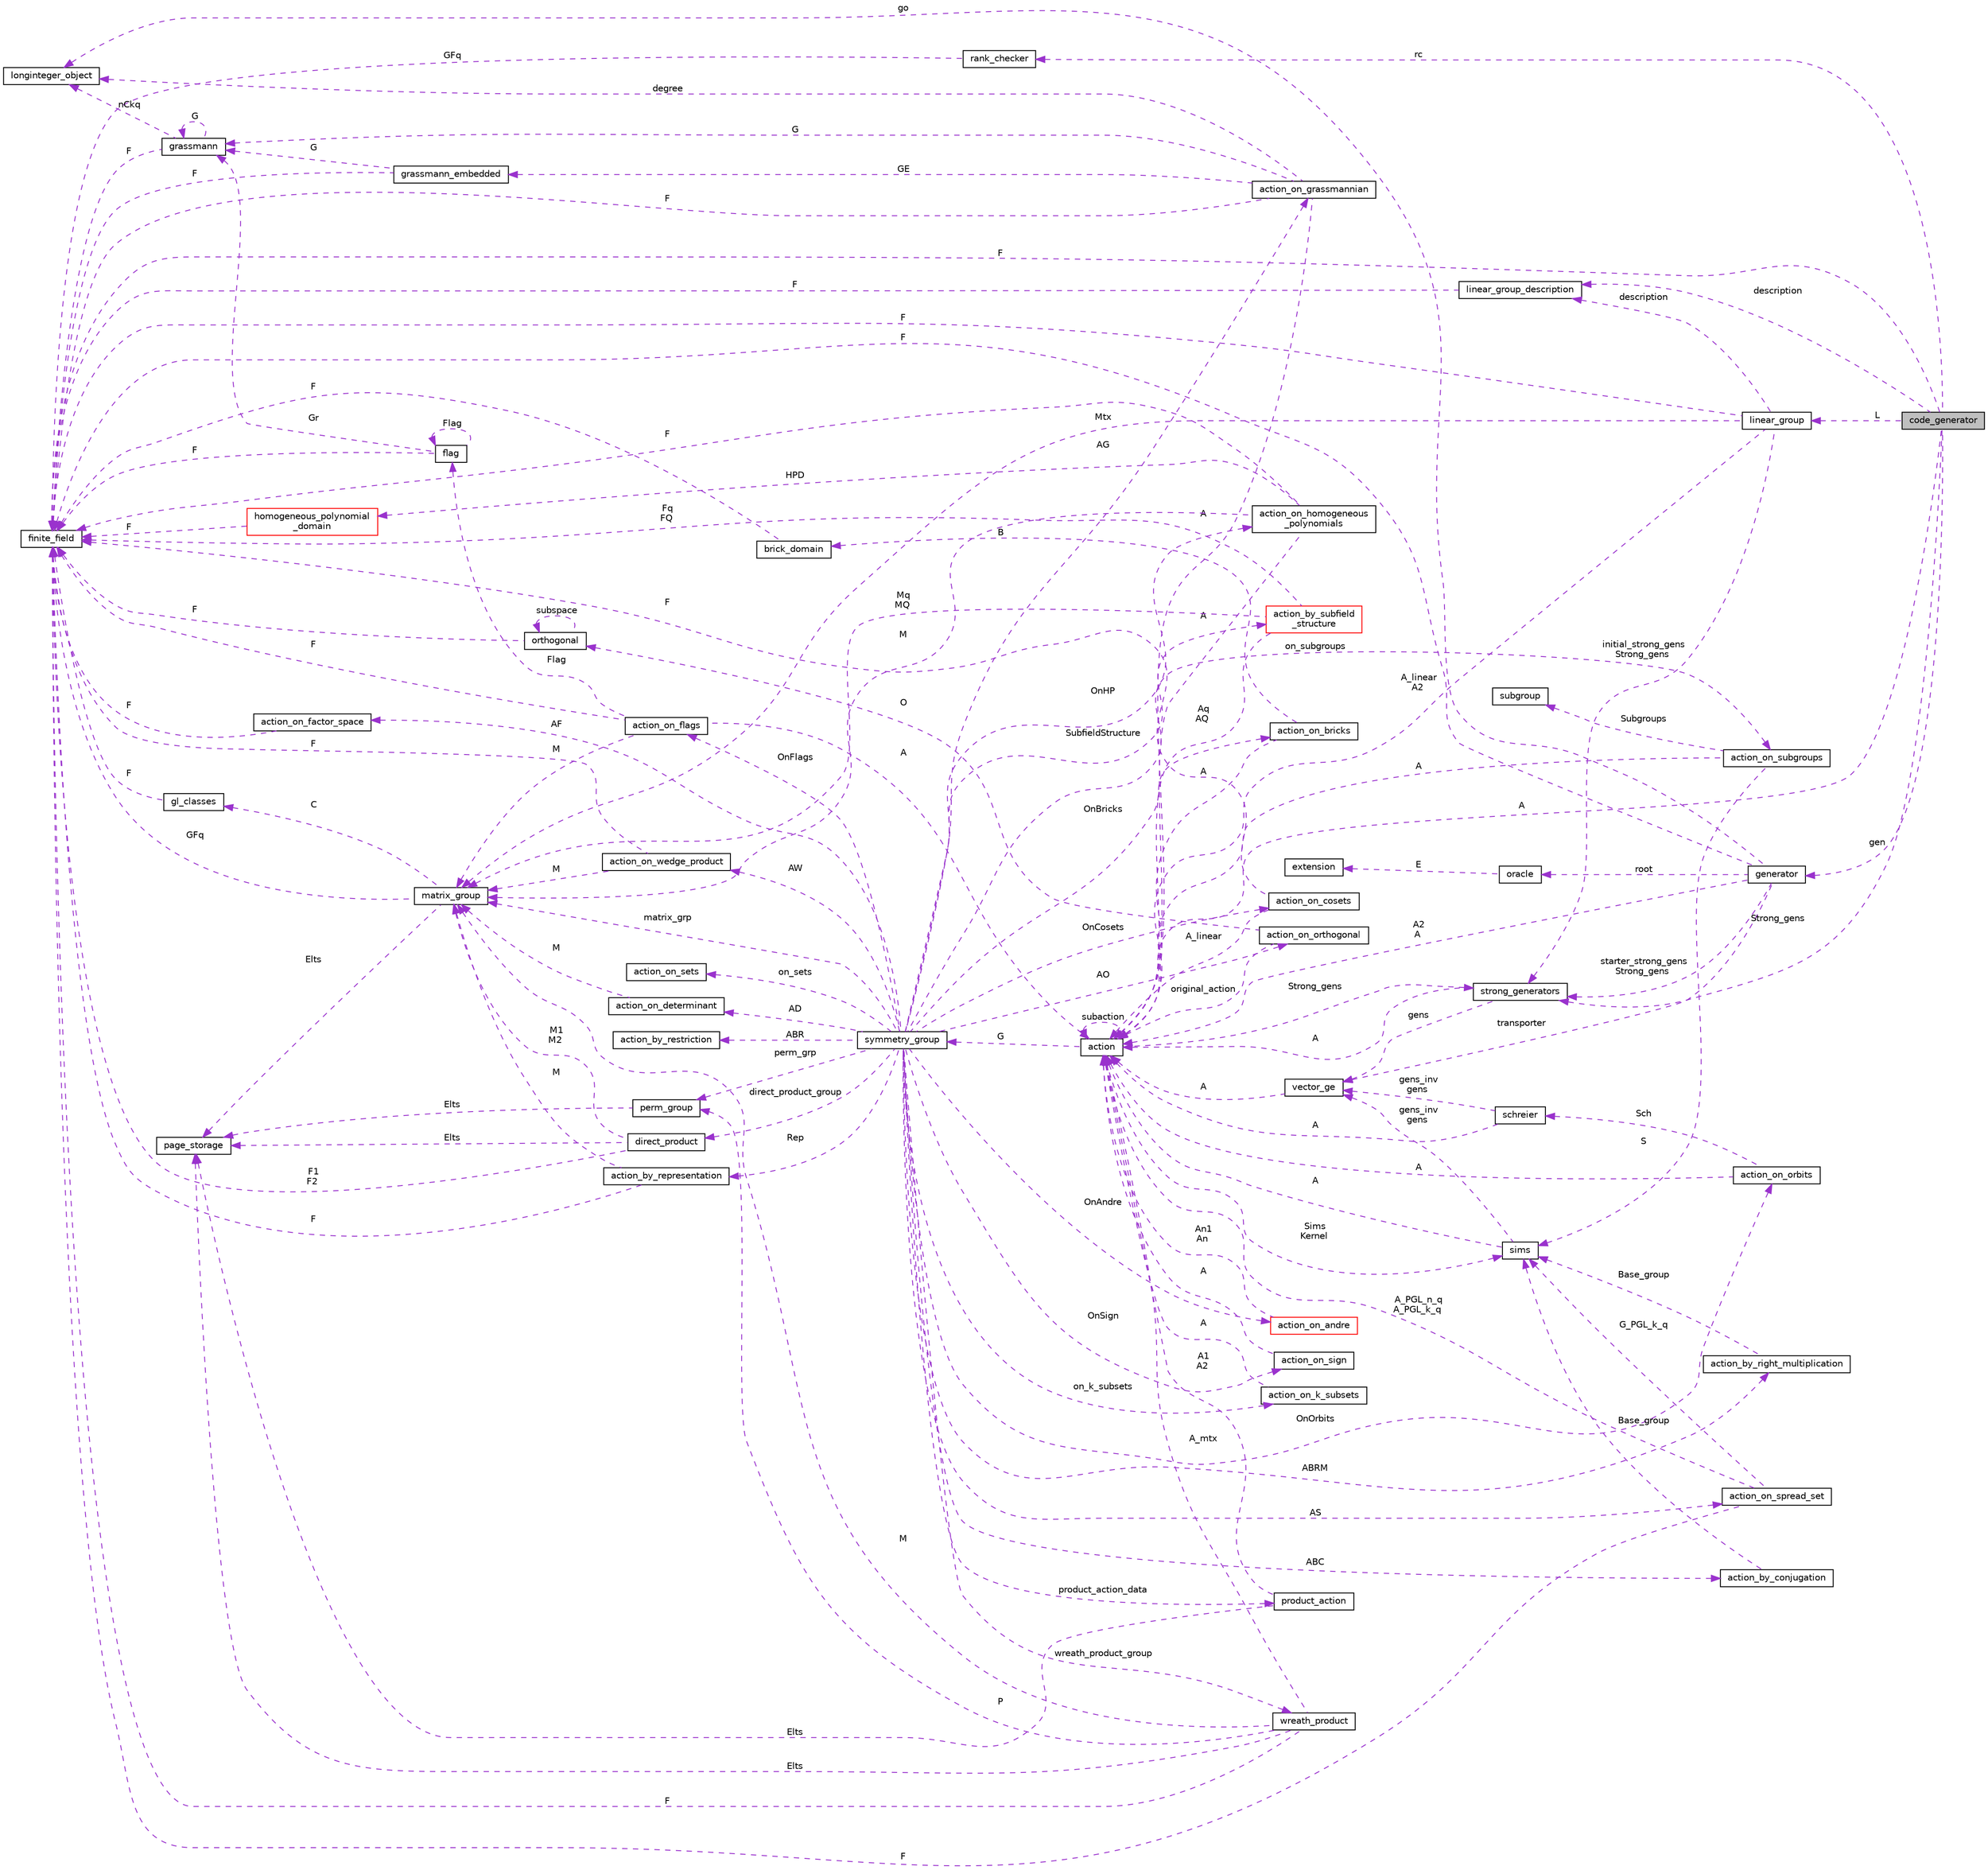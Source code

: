 digraph "code_generator"
{
  edge [fontname="Helvetica",fontsize="10",labelfontname="Helvetica",labelfontsize="10"];
  node [fontname="Helvetica",fontsize="10",shape=record];
  rankdir="LR";
  Node1 [label="code_generator",height=0.2,width=0.4,color="black", fillcolor="grey75", style="filled", fontcolor="black"];
  Node2 -> Node1 [dir="back",color="darkorchid3",fontsize="10",style="dashed",label=" description" ,fontname="Helvetica"];
  Node2 [label="linear_group_description",height=0.2,width=0.4,color="black", fillcolor="white", style="filled",URL="$d9/dca/classlinear__group__description.html"];
  Node3 -> Node2 [dir="back",color="darkorchid3",fontsize="10",style="dashed",label=" F" ,fontname="Helvetica"];
  Node3 [label="finite_field",height=0.2,width=0.4,color="black", fillcolor="white", style="filled",URL="$df/d5a/classfinite__field.html"];
  Node4 -> Node1 [dir="back",color="darkorchid3",fontsize="10",style="dashed",label=" gen" ,fontname="Helvetica"];
  Node4 [label="generator",height=0.2,width=0.4,color="black", fillcolor="white", style="filled",URL="$d7/d73/classgenerator.html"];
  Node5 -> Node4 [dir="back",color="darkorchid3",fontsize="10",style="dashed",label=" go" ,fontname="Helvetica"];
  Node5 [label="longinteger_object",height=0.2,width=0.4,color="black", fillcolor="white", style="filled",URL="$dd/d7e/classlonginteger__object.html"];
  Node6 -> Node4 [dir="back",color="darkorchid3",fontsize="10",style="dashed",label=" A2\nA" ,fontname="Helvetica"];
  Node6 [label="action",height=0.2,width=0.4,color="black", fillcolor="white", style="filled",URL="$d2/d86/classaction.html"];
  Node7 -> Node6 [dir="back",color="darkorchid3",fontsize="10",style="dashed",label=" G" ,fontname="Helvetica"];
  Node7 [label="symmetry_group",height=0.2,width=0.4,color="black", fillcolor="white", style="filled",URL="$dd/d3b/unionsymmetry__group.html"];
  Node8 -> Node7 [dir="back",color="darkorchid3",fontsize="10",style="dashed",label=" product_action_data" ,fontname="Helvetica"];
  Node8 [label="product_action",height=0.2,width=0.4,color="black", fillcolor="white", style="filled",URL="$d8/d74/classproduct__action.html"];
  Node9 -> Node8 [dir="back",color="darkorchid3",fontsize="10",style="dashed",label=" Elts" ,fontname="Helvetica"];
  Node9 [label="page_storage",height=0.2,width=0.4,color="black", fillcolor="white", style="filled",URL="$dc/d72/classpage__storage.html"];
  Node6 -> Node8 [dir="back",color="darkorchid3",fontsize="10",style="dashed",label=" A1\nA2" ,fontname="Helvetica"];
  Node10 -> Node7 [dir="back",color="darkorchid3",fontsize="10",style="dashed",label=" ABR" ,fontname="Helvetica"];
  Node10 [label="action_by_restriction",height=0.2,width=0.4,color="black", fillcolor="white", style="filled",URL="$d1/d7e/classaction__by__restriction.html"];
  Node11 -> Node7 [dir="back",color="darkorchid3",fontsize="10",style="dashed",label=" OnFlags" ,fontname="Helvetica"];
  Node11 [label="action_on_flags",height=0.2,width=0.4,color="black", fillcolor="white", style="filled",URL="$dd/dc4/classaction__on__flags.html"];
  Node6 -> Node11 [dir="back",color="darkorchid3",fontsize="10",style="dashed",label=" A" ,fontname="Helvetica"];
  Node12 -> Node11 [dir="back",color="darkorchid3",fontsize="10",style="dashed",label=" M" ,fontname="Helvetica"];
  Node12 [label="matrix_group",height=0.2,width=0.4,color="black", fillcolor="white", style="filled",URL="$d3/ded/classmatrix__group.html"];
  Node9 -> Node12 [dir="back",color="darkorchid3",fontsize="10",style="dashed",label=" Elts" ,fontname="Helvetica"];
  Node13 -> Node12 [dir="back",color="darkorchid3",fontsize="10",style="dashed",label=" C" ,fontname="Helvetica"];
  Node13 [label="gl_classes",height=0.2,width=0.4,color="black", fillcolor="white", style="filled",URL="$d6/dab/classgl__classes.html"];
  Node3 -> Node13 [dir="back",color="darkorchid3",fontsize="10",style="dashed",label=" F" ,fontname="Helvetica"];
  Node3 -> Node12 [dir="back",color="darkorchid3",fontsize="10",style="dashed",label=" GFq" ,fontname="Helvetica"];
  Node14 -> Node11 [dir="back",color="darkorchid3",fontsize="10",style="dashed",label=" Flag" ,fontname="Helvetica"];
  Node14 [label="flag",height=0.2,width=0.4,color="black", fillcolor="white", style="filled",URL="$d8/d06/classflag.html"];
  Node14 -> Node14 [dir="back",color="darkorchid3",fontsize="10",style="dashed",label=" Flag" ,fontname="Helvetica"];
  Node15 -> Node14 [dir="back",color="darkorchid3",fontsize="10",style="dashed",label=" Gr" ,fontname="Helvetica"];
  Node15 [label="grassmann",height=0.2,width=0.4,color="black", fillcolor="white", style="filled",URL="$df/d02/classgrassmann.html"];
  Node5 -> Node15 [dir="back",color="darkorchid3",fontsize="10",style="dashed",label=" nCkq" ,fontname="Helvetica"];
  Node15 -> Node15 [dir="back",color="darkorchid3",fontsize="10",style="dashed",label=" G" ,fontname="Helvetica"];
  Node3 -> Node15 [dir="back",color="darkorchid3",fontsize="10",style="dashed",label=" F" ,fontname="Helvetica"];
  Node3 -> Node14 [dir="back",color="darkorchid3",fontsize="10",style="dashed",label=" F" ,fontname="Helvetica"];
  Node3 -> Node11 [dir="back",color="darkorchid3",fontsize="10",style="dashed",label=" F" ,fontname="Helvetica"];
  Node16 -> Node7 [dir="back",color="darkorchid3",fontsize="10",style="dashed",label=" AW" ,fontname="Helvetica"];
  Node16 [label="action_on_wedge_product",height=0.2,width=0.4,color="black", fillcolor="white", style="filled",URL="$d0/deb/classaction__on__wedge__product.html"];
  Node12 -> Node16 [dir="back",color="darkorchid3",fontsize="10",style="dashed",label=" M" ,fontname="Helvetica"];
  Node3 -> Node16 [dir="back",color="darkorchid3",fontsize="10",style="dashed",label=" F" ,fontname="Helvetica"];
  Node17 -> Node7 [dir="back",color="darkorchid3",fontsize="10",style="dashed",label=" AF" ,fontname="Helvetica"];
  Node17 [label="action_on_factor_space",height=0.2,width=0.4,color="black", fillcolor="white", style="filled",URL="$d5/d25/classaction__on__factor__space.html"];
  Node3 -> Node17 [dir="back",color="darkorchid3",fontsize="10",style="dashed",label=" F" ,fontname="Helvetica"];
  Node18 -> Node7 [dir="back",color="darkorchid3",fontsize="10",style="dashed",label=" OnCosets" ,fontname="Helvetica"];
  Node18 [label="action_on_cosets",height=0.2,width=0.4,color="black", fillcolor="white", style="filled",URL="$d3/d72/classaction__on__cosets.html"];
  Node6 -> Node18 [dir="back",color="darkorchid3",fontsize="10",style="dashed",label=" A_linear" ,fontname="Helvetica"];
  Node3 -> Node18 [dir="back",color="darkorchid3",fontsize="10",style="dashed",label=" F" ,fontname="Helvetica"];
  Node19 -> Node7 [dir="back",color="darkorchid3",fontsize="10",style="dashed",label=" AO" ,fontname="Helvetica"];
  Node19 [label="action_on_orthogonal",height=0.2,width=0.4,color="black", fillcolor="white", style="filled",URL="$dc/d87/classaction__on__orthogonal.html"];
  Node6 -> Node19 [dir="back",color="darkorchid3",fontsize="10",style="dashed",label=" original_action" ,fontname="Helvetica"];
  Node20 -> Node19 [dir="back",color="darkorchid3",fontsize="10",style="dashed",label=" O" ,fontname="Helvetica"];
  Node20 [label="orthogonal",height=0.2,width=0.4,color="black", fillcolor="white", style="filled",URL="$d7/daa/classorthogonal.html"];
  Node20 -> Node20 [dir="back",color="darkorchid3",fontsize="10",style="dashed",label=" subspace" ,fontname="Helvetica"];
  Node3 -> Node20 [dir="back",color="darkorchid3",fontsize="10",style="dashed",label=" F" ,fontname="Helvetica"];
  Node21 -> Node7 [dir="back",color="darkorchid3",fontsize="10",style="dashed",label=" AG" ,fontname="Helvetica"];
  Node21 [label="action_on_grassmannian",height=0.2,width=0.4,color="black", fillcolor="white", style="filled",URL="$d9/ddf/classaction__on__grassmannian.html"];
  Node5 -> Node21 [dir="back",color="darkorchid3",fontsize="10",style="dashed",label=" degree" ,fontname="Helvetica"];
  Node22 -> Node21 [dir="back",color="darkorchid3",fontsize="10",style="dashed",label=" GE" ,fontname="Helvetica"];
  Node22 [label="grassmann_embedded",height=0.2,width=0.4,color="black", fillcolor="white", style="filled",URL="$d4/dda/classgrassmann__embedded.html"];
  Node15 -> Node22 [dir="back",color="darkorchid3",fontsize="10",style="dashed",label=" G" ,fontname="Helvetica"];
  Node3 -> Node22 [dir="back",color="darkorchid3",fontsize="10",style="dashed",label=" F" ,fontname="Helvetica"];
  Node6 -> Node21 [dir="back",color="darkorchid3",fontsize="10",style="dashed",label=" A" ,fontname="Helvetica"];
  Node15 -> Node21 [dir="back",color="darkorchid3",fontsize="10",style="dashed",label=" G" ,fontname="Helvetica"];
  Node3 -> Node21 [dir="back",color="darkorchid3",fontsize="10",style="dashed",label=" F" ,fontname="Helvetica"];
  Node23 -> Node7 [dir="back",color="darkorchid3",fontsize="10",style="dashed",label=" OnHP" ,fontname="Helvetica"];
  Node23 [label="action_on_homogeneous\l_polynomials",height=0.2,width=0.4,color="black", fillcolor="white", style="filled",URL="$d5/dd4/classaction__on__homogeneous__polynomials.html"];
  Node6 -> Node23 [dir="back",color="darkorchid3",fontsize="10",style="dashed",label=" A" ,fontname="Helvetica"];
  Node12 -> Node23 [dir="back",color="darkorchid3",fontsize="10",style="dashed",label=" M" ,fontname="Helvetica"];
  Node3 -> Node23 [dir="back",color="darkorchid3",fontsize="10",style="dashed",label=" F" ,fontname="Helvetica"];
  Node24 -> Node23 [dir="back",color="darkorchid3",fontsize="10",style="dashed",label=" HPD" ,fontname="Helvetica"];
  Node24 [label="homogeneous_polynomial\l_domain",height=0.2,width=0.4,color="red", fillcolor="white", style="filled",URL="$d2/da7/classhomogeneous__polynomial__domain.html"];
  Node3 -> Node24 [dir="back",color="darkorchid3",fontsize="10",style="dashed",label=" F" ,fontname="Helvetica"];
  Node26 -> Node7 [dir="back",color="darkorchid3",fontsize="10",style="dashed",label=" OnOrbits" ,fontname="Helvetica"];
  Node26 [label="action_on_orbits",height=0.2,width=0.4,color="black", fillcolor="white", style="filled",URL="$da/d89/classaction__on__orbits.html"];
  Node6 -> Node26 [dir="back",color="darkorchid3",fontsize="10",style="dashed",label=" A" ,fontname="Helvetica"];
  Node27 -> Node26 [dir="back",color="darkorchid3",fontsize="10",style="dashed",label=" Sch" ,fontname="Helvetica"];
  Node27 [label="schreier",height=0.2,width=0.4,color="black", fillcolor="white", style="filled",URL="$d3/dd6/classschreier.html"];
  Node6 -> Node27 [dir="back",color="darkorchid3",fontsize="10",style="dashed",label=" A" ,fontname="Helvetica"];
  Node28 -> Node27 [dir="back",color="darkorchid3",fontsize="10",style="dashed",label=" gens_inv\ngens" ,fontname="Helvetica"];
  Node28 [label="vector_ge",height=0.2,width=0.4,color="black", fillcolor="white", style="filled",URL="$d4/d6e/classvector__ge.html"];
  Node6 -> Node28 [dir="back",color="darkorchid3",fontsize="10",style="dashed",label=" A" ,fontname="Helvetica"];
  Node29 -> Node7 [dir="back",color="darkorchid3",fontsize="10",style="dashed",label=" AD" ,fontname="Helvetica"];
  Node29 [label="action_on_determinant",height=0.2,width=0.4,color="black", fillcolor="white", style="filled",URL="$d4/d32/classaction__on__determinant.html"];
  Node12 -> Node29 [dir="back",color="darkorchid3",fontsize="10",style="dashed",label=" M" ,fontname="Helvetica"];
  Node30 -> Node7 [dir="back",color="darkorchid3",fontsize="10",style="dashed",label=" on_k_subsets" ,fontname="Helvetica"];
  Node30 [label="action_on_k_subsets",height=0.2,width=0.4,color="black", fillcolor="white", style="filled",URL="$d3/d04/classaction__on__k__subsets.html"];
  Node6 -> Node30 [dir="back",color="darkorchid3",fontsize="10",style="dashed",label=" A" ,fontname="Helvetica"];
  Node31 -> Node7 [dir="back",color="darkorchid3",fontsize="10",style="dashed",label=" wreath_product_group" ,fontname="Helvetica"];
  Node31 [label="wreath_product",height=0.2,width=0.4,color="black", fillcolor="white", style="filled",URL="$d8/dfa/classwreath__product.html"];
  Node9 -> Node31 [dir="back",color="darkorchid3",fontsize="10",style="dashed",label=" Elts" ,fontname="Helvetica"];
  Node6 -> Node31 [dir="back",color="darkorchid3",fontsize="10",style="dashed",label=" A_mtx" ,fontname="Helvetica"];
  Node12 -> Node31 [dir="back",color="darkorchid3",fontsize="10",style="dashed",label=" M" ,fontname="Helvetica"];
  Node32 -> Node31 [dir="back",color="darkorchid3",fontsize="10",style="dashed",label=" P" ,fontname="Helvetica"];
  Node32 [label="perm_group",height=0.2,width=0.4,color="black", fillcolor="white", style="filled",URL="$df/d0a/classperm__group.html"];
  Node9 -> Node32 [dir="back",color="darkorchid3",fontsize="10",style="dashed",label=" Elts" ,fontname="Helvetica"];
  Node3 -> Node31 [dir="back",color="darkorchid3",fontsize="10",style="dashed",label=" F" ,fontname="Helvetica"];
  Node33 -> Node7 [dir="back",color="darkorchid3",fontsize="10",style="dashed",label=" on_subgroups" ,fontname="Helvetica"];
  Node33 [label="action_on_subgroups",height=0.2,width=0.4,color="black", fillcolor="white", style="filled",URL="$d6/da4/classaction__on__subgroups.html"];
  Node34 -> Node33 [dir="back",color="darkorchid3",fontsize="10",style="dashed",label=" Subgroups" ,fontname="Helvetica"];
  Node34 [label="subgroup",height=0.2,width=0.4,color="black", fillcolor="white", style="filled",URL="$d0/d0a/classsubgroup.html"];
  Node6 -> Node33 [dir="back",color="darkorchid3",fontsize="10",style="dashed",label=" A" ,fontname="Helvetica"];
  Node35 -> Node33 [dir="back",color="darkorchid3",fontsize="10",style="dashed",label=" S" ,fontname="Helvetica"];
  Node35 [label="sims",height=0.2,width=0.4,color="black", fillcolor="white", style="filled",URL="$d9/df3/classsims.html"];
  Node6 -> Node35 [dir="back",color="darkorchid3",fontsize="10",style="dashed",label=" A" ,fontname="Helvetica"];
  Node28 -> Node35 [dir="back",color="darkorchid3",fontsize="10",style="dashed",label=" gens_inv\ngens" ,fontname="Helvetica"];
  Node12 -> Node7 [dir="back",color="darkorchid3",fontsize="10",style="dashed",label=" matrix_grp" ,fontname="Helvetica"];
  Node36 -> Node7 [dir="back",color="darkorchid3",fontsize="10",style="dashed",label=" ABRM" ,fontname="Helvetica"];
  Node36 [label="action_by_right_multiplication",height=0.2,width=0.4,color="black", fillcolor="white", style="filled",URL="$d5/daa/classaction__by__right__multiplication.html"];
  Node35 -> Node36 [dir="back",color="darkorchid3",fontsize="10",style="dashed",label=" Base_group" ,fontname="Helvetica"];
  Node37 -> Node7 [dir="back",color="darkorchid3",fontsize="10",style="dashed",label=" direct_product_group" ,fontname="Helvetica"];
  Node37 [label="direct_product",height=0.2,width=0.4,color="black", fillcolor="white", style="filled",URL="$dc/daf/classdirect__product.html"];
  Node9 -> Node37 [dir="back",color="darkorchid3",fontsize="10",style="dashed",label=" Elts" ,fontname="Helvetica"];
  Node12 -> Node37 [dir="back",color="darkorchid3",fontsize="10",style="dashed",label=" M1\nM2" ,fontname="Helvetica"];
  Node3 -> Node37 [dir="back",color="darkorchid3",fontsize="10",style="dashed",label=" F1\nF2" ,fontname="Helvetica"];
  Node38 -> Node7 [dir="back",color="darkorchid3",fontsize="10",style="dashed",label=" OnBricks" ,fontname="Helvetica"];
  Node38 [label="action_on_bricks",height=0.2,width=0.4,color="black", fillcolor="white", style="filled",URL="$de/d56/classaction__on__bricks.html"];
  Node6 -> Node38 [dir="back",color="darkorchid3",fontsize="10",style="dashed",label=" A" ,fontname="Helvetica"];
  Node39 -> Node38 [dir="back",color="darkorchid3",fontsize="10",style="dashed",label=" B" ,fontname="Helvetica"];
  Node39 [label="brick_domain",height=0.2,width=0.4,color="black", fillcolor="white", style="filled",URL="$da/daf/classbrick__domain.html"];
  Node3 -> Node39 [dir="back",color="darkorchid3",fontsize="10",style="dashed",label=" F" ,fontname="Helvetica"];
  Node40 -> Node7 [dir="back",color="darkorchid3",fontsize="10",style="dashed",label=" ABC" ,fontname="Helvetica"];
  Node40 [label="action_by_conjugation",height=0.2,width=0.4,color="black", fillcolor="white", style="filled",URL="$d3/dda/classaction__by__conjugation.html"];
  Node35 -> Node40 [dir="back",color="darkorchid3",fontsize="10",style="dashed",label=" Base_group" ,fontname="Helvetica"];
  Node41 -> Node7 [dir="back",color="darkorchid3",fontsize="10",style="dashed",label=" OnSign" ,fontname="Helvetica"];
  Node41 [label="action_on_sign",height=0.2,width=0.4,color="black", fillcolor="white", style="filled",URL="$da/d06/classaction__on__sign.html"];
  Node6 -> Node41 [dir="back",color="darkorchid3",fontsize="10",style="dashed",label=" A" ,fontname="Helvetica"];
  Node42 -> Node7 [dir="back",color="darkorchid3",fontsize="10",style="dashed",label=" SubfieldStructure" ,fontname="Helvetica"];
  Node42 [label="action_by_subfield\l_structure",height=0.2,width=0.4,color="red", fillcolor="white", style="filled",URL="$dd/d67/classaction__by__subfield__structure.html"];
  Node6 -> Node42 [dir="back",color="darkorchid3",fontsize="10",style="dashed",label=" Aq\nAQ" ,fontname="Helvetica"];
  Node12 -> Node42 [dir="back",color="darkorchid3",fontsize="10",style="dashed",label=" Mq\nMQ" ,fontname="Helvetica"];
  Node3 -> Node42 [dir="back",color="darkorchid3",fontsize="10",style="dashed",label=" Fq\nFQ" ,fontname="Helvetica"];
  Node44 -> Node7 [dir="back",color="darkorchid3",fontsize="10",style="dashed",label=" on_sets" ,fontname="Helvetica"];
  Node44 [label="action_on_sets",height=0.2,width=0.4,color="black", fillcolor="white", style="filled",URL="$da/d37/classaction__on__sets.html"];
  Node32 -> Node7 [dir="back",color="darkorchid3",fontsize="10",style="dashed",label=" perm_grp" ,fontname="Helvetica"];
  Node45 -> Node7 [dir="back",color="darkorchid3",fontsize="10",style="dashed",label=" Rep" ,fontname="Helvetica"];
  Node45 [label="action_by_representation",height=0.2,width=0.4,color="black", fillcolor="white", style="filled",URL="$d1/d9d/classaction__by__representation.html"];
  Node12 -> Node45 [dir="back",color="darkorchid3",fontsize="10",style="dashed",label=" M" ,fontname="Helvetica"];
  Node3 -> Node45 [dir="back",color="darkorchid3",fontsize="10",style="dashed",label=" F" ,fontname="Helvetica"];
  Node46 -> Node7 [dir="back",color="darkorchid3",fontsize="10",style="dashed",label=" AS" ,fontname="Helvetica"];
  Node46 [label="action_on_spread_set",height=0.2,width=0.4,color="black", fillcolor="white", style="filled",URL="$d2/d7a/classaction__on__spread__set.html"];
  Node6 -> Node46 [dir="back",color="darkorchid3",fontsize="10",style="dashed",label=" A_PGL_n_q\nA_PGL_k_q" ,fontname="Helvetica"];
  Node35 -> Node46 [dir="back",color="darkorchid3",fontsize="10",style="dashed",label=" G_PGL_k_q" ,fontname="Helvetica"];
  Node3 -> Node46 [dir="back",color="darkorchid3",fontsize="10",style="dashed",label=" F" ,fontname="Helvetica"];
  Node47 -> Node7 [dir="back",color="darkorchid3",fontsize="10",style="dashed",label=" OnAndre" ,fontname="Helvetica"];
  Node47 [label="action_on_andre",height=0.2,width=0.4,color="red", fillcolor="white", style="filled",URL="$da/d32/classaction__on__andre.html"];
  Node6 -> Node47 [dir="back",color="darkorchid3",fontsize="10",style="dashed",label=" An1\nAn" ,fontname="Helvetica"];
  Node6 -> Node6 [dir="back",color="darkorchid3",fontsize="10",style="dashed",label=" subaction" ,fontname="Helvetica"];
  Node49 -> Node6 [dir="back",color="darkorchid3",fontsize="10",style="dashed",label=" Strong_gens" ,fontname="Helvetica"];
  Node49 [label="strong_generators",height=0.2,width=0.4,color="black", fillcolor="white", style="filled",URL="$dc/d09/classstrong__generators.html"];
  Node6 -> Node49 [dir="back",color="darkorchid3",fontsize="10",style="dashed",label=" A" ,fontname="Helvetica"];
  Node28 -> Node49 [dir="back",color="darkorchid3",fontsize="10",style="dashed",label=" gens" ,fontname="Helvetica"];
  Node35 -> Node6 [dir="back",color="darkorchid3",fontsize="10",style="dashed",label=" Sims\nKernel" ,fontname="Helvetica"];
  Node28 -> Node4 [dir="back",color="darkorchid3",fontsize="10",style="dashed",label=" transporter" ,fontname="Helvetica"];
  Node49 -> Node4 [dir="back",color="darkorchid3",fontsize="10",style="dashed",label=" starter_strong_gens\nStrong_gens" ,fontname="Helvetica"];
  Node3 -> Node4 [dir="back",color="darkorchid3",fontsize="10",style="dashed",label=" F" ,fontname="Helvetica"];
  Node50 -> Node4 [dir="back",color="darkorchid3",fontsize="10",style="dashed",label=" root" ,fontname="Helvetica"];
  Node50 [label="oracle",height=0.2,width=0.4,color="black", fillcolor="white", style="filled",URL="$d7/da7/classoracle.html"];
  Node51 -> Node50 [dir="back",color="darkorchid3",fontsize="10",style="dashed",label=" E" ,fontname="Helvetica"];
  Node51 [label="extension",height=0.2,width=0.4,color="black", fillcolor="white", style="filled",URL="$df/d82/classextension.html"];
  Node52 -> Node1 [dir="back",color="darkorchid3",fontsize="10",style="dashed",label=" L" ,fontname="Helvetica"];
  Node52 [label="linear_group",height=0.2,width=0.4,color="black", fillcolor="white", style="filled",URL="$df/d5a/classlinear__group.html"];
  Node2 -> Node52 [dir="back",color="darkorchid3",fontsize="10",style="dashed",label=" description" ,fontname="Helvetica"];
  Node6 -> Node52 [dir="back",color="darkorchid3",fontsize="10",style="dashed",label=" A_linear\nA2" ,fontname="Helvetica"];
  Node12 -> Node52 [dir="back",color="darkorchid3",fontsize="10",style="dashed",label=" Mtx" ,fontname="Helvetica"];
  Node49 -> Node52 [dir="back",color="darkorchid3",fontsize="10",style="dashed",label=" initial_strong_gens\nStrong_gens" ,fontname="Helvetica"];
  Node3 -> Node52 [dir="back",color="darkorchid3",fontsize="10",style="dashed",label=" F" ,fontname="Helvetica"];
  Node6 -> Node1 [dir="back",color="darkorchid3",fontsize="10",style="dashed",label=" A" ,fontname="Helvetica"];
  Node53 -> Node1 [dir="back",color="darkorchid3",fontsize="10",style="dashed",label=" rc" ,fontname="Helvetica"];
  Node53 [label="rank_checker",height=0.2,width=0.4,color="black", fillcolor="white", style="filled",URL="$d8/d21/classrank__checker.html"];
  Node3 -> Node53 [dir="back",color="darkorchid3",fontsize="10",style="dashed",label=" GFq" ,fontname="Helvetica"];
  Node49 -> Node1 [dir="back",color="darkorchid3",fontsize="10",style="dashed",label=" Strong_gens" ,fontname="Helvetica"];
  Node3 -> Node1 [dir="back",color="darkorchid3",fontsize="10",style="dashed",label=" F" ,fontname="Helvetica"];
}
